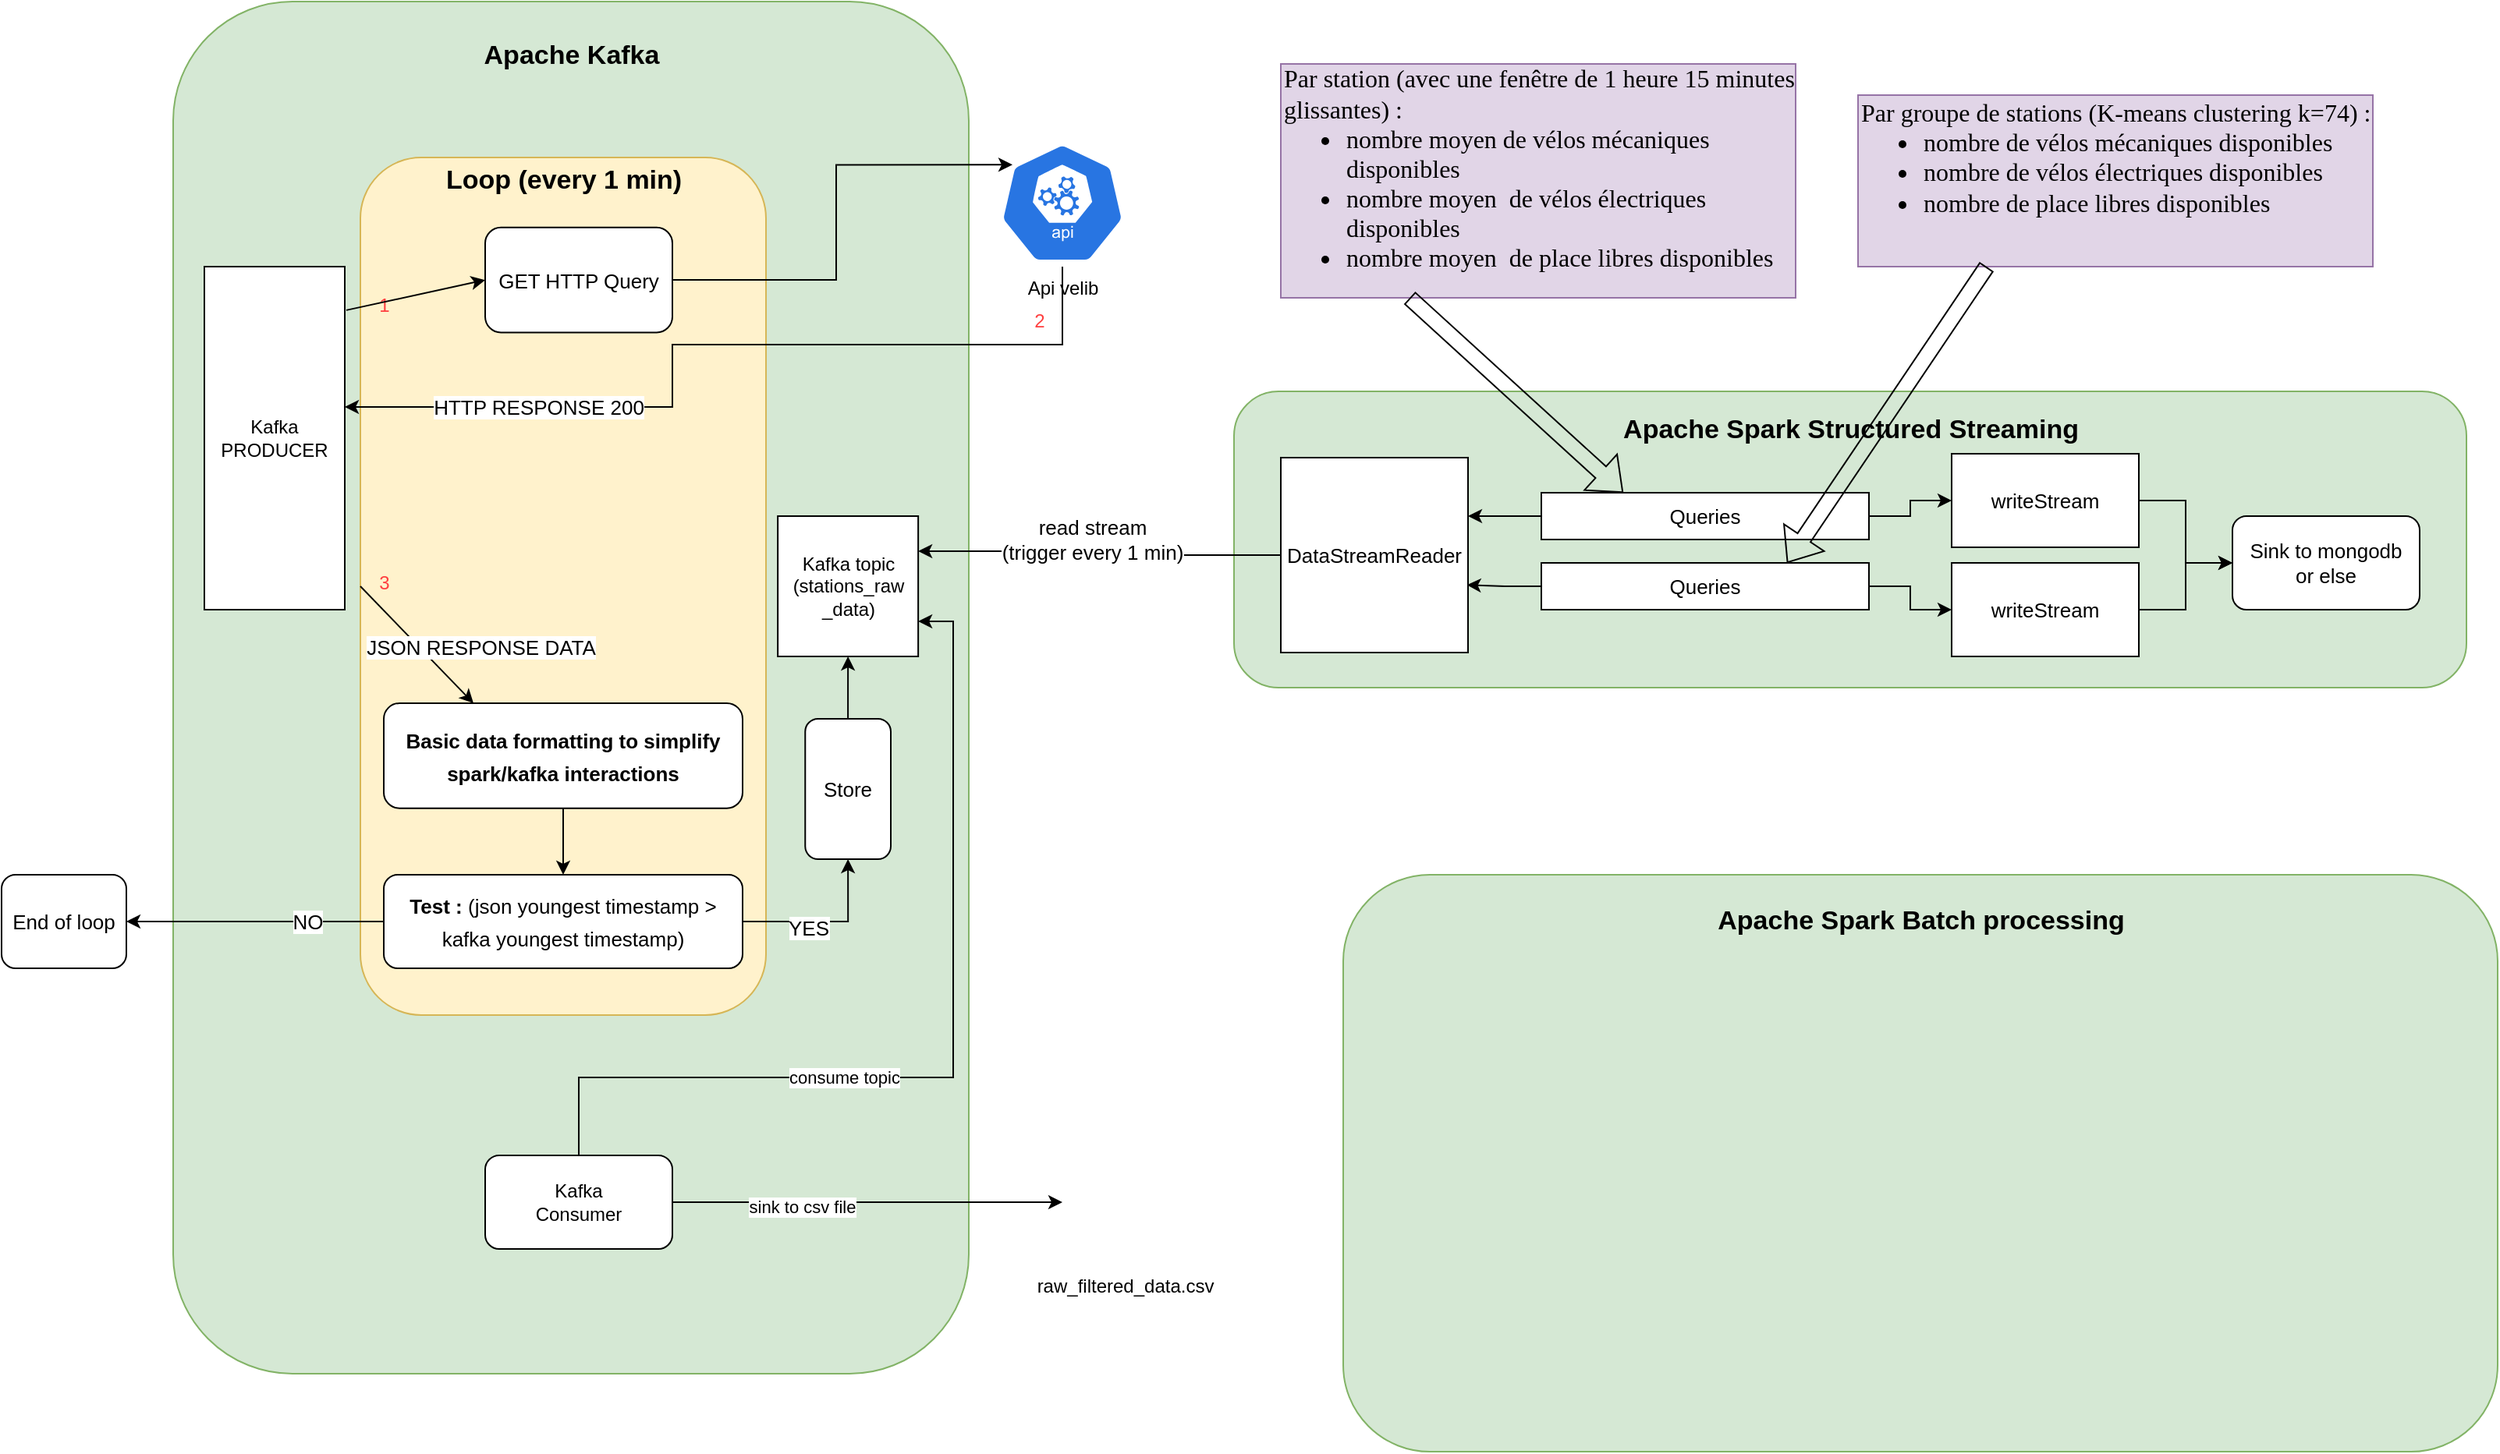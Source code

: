 <mxfile version="20.8.20" type="github">
  <diagram name="APP workflow" id="VbNA3riyBiIgsSvw0oge">
    <mxGraphModel dx="2537" dy="1160" grid="1" gridSize="10" guides="1" tooltips="1" connect="1" arrows="1" fold="1" page="1" pageScale="1" pageWidth="827" pageHeight="1169" math="0" shadow="0">
      <root>
        <mxCell id="0" />
        <mxCell id="1" parent="0" />
        <mxCell id="cMBQ_GZlDyUK9xvhGsAw-22" value="" style="rounded=1;whiteSpace=wrap;html=1;fontSize=13;fillColor=#d5e8d4;strokeColor=#82b366;" parent="1" vertex="1">
          <mxGeometry x="30" y="40" width="510" height="880" as="geometry" />
        </mxCell>
        <mxCell id="cMBQ_GZlDyUK9xvhGsAw-23" value="&lt;font style=&quot;font-size: 17px;&quot;&gt;&lt;b&gt;Apache Kafka&lt;/b&gt;&lt;/font&gt;" style="text;html=1;align=center;verticalAlign=middle;resizable=0;points=[];autosize=1;strokeColor=none;fillColor=none;fontSize=13;fontColor=#000000;" parent="1" vertex="1">
          <mxGeometry x="215.004" y="60" width="140" height="30" as="geometry" />
        </mxCell>
        <mxCell id="cMBQ_GZlDyUK9xvhGsAw-26" value="&lt;font style=&quot;font-size: 13px;&quot;&gt;Store&lt;/font&gt;" style="rounded=1;whiteSpace=wrap;html=1;fontSize=17;fontColor=#000000;" parent="1" vertex="1">
          <mxGeometry x="435.14" y="500" width="54.86" height="90" as="geometry" />
        </mxCell>
        <mxCell id="iR06TE0AQQWkr2aL_XJf-8" value="" style="rounded=1;whiteSpace=wrap;html=1;fillColor=#d5e8d4;strokeColor=#82b366;" parent="1" vertex="1">
          <mxGeometry x="710" y="290" width="790" height="190" as="geometry" />
        </mxCell>
        <mxCell id="0prQu3RbLBqm5UqYHzIN-27" value="" style="group" parent="1" vertex="1" connectable="0">
          <mxGeometry x="150" y="140" width="260" height="550" as="geometry" />
        </mxCell>
        <mxCell id="0prQu3RbLBqm5UqYHzIN-25" value="" style="rounded=1;whiteSpace=wrap;html=1;fillColor=#fff2cc;strokeColor=#d6b656;" parent="0prQu3RbLBqm5UqYHzIN-27" vertex="1">
          <mxGeometry width="260" height="550.0" as="geometry" />
        </mxCell>
        <mxCell id="0prQu3RbLBqm5UqYHzIN-26" value="&lt;font style=&quot;font-size: 17px;&quot;&gt;&lt;b&gt;Loop (every 1 min)&lt;/b&gt;&lt;/font&gt;" style="text;html=1;align=center;verticalAlign=middle;resizable=0;points=[];autosize=1;strokeColor=none;fillColor=none;fontColor=#000000;" parent="0prQu3RbLBqm5UqYHzIN-27" vertex="1">
          <mxGeometry x="45" width="170" height="30" as="geometry" />
        </mxCell>
        <mxCell id="0prQu3RbLBqm5UqYHzIN-11" value="&lt;font color=&quot;#ff4040&quot;&gt;1&lt;/font&gt;" style="text;html=1;align=center;verticalAlign=middle;resizable=0;points=[];autosize=1;strokeColor=none;fillColor=none;" parent="0prQu3RbLBqm5UqYHzIN-27" vertex="1">
          <mxGeometry y="80.208" width="30" height="30" as="geometry" />
        </mxCell>
        <mxCell id="0prQu3RbLBqm5UqYHzIN-23" value="&lt;font color=&quot;#ff4040&quot;&gt;3&lt;/font&gt;" style="text;html=1;align=center;verticalAlign=middle;resizable=0;points=[];autosize=1;strokeColor=none;fillColor=none;" parent="0prQu3RbLBqm5UqYHzIN-27" vertex="1">
          <mxGeometry y="257.812" width="30" height="30" as="geometry" />
        </mxCell>
        <mxCell id="cMBQ_GZlDyUK9xvhGsAw-33" value="GET HTTP Query" style="rounded=1;whiteSpace=wrap;html=1;fontSize=13;fontColor=#000000;" parent="0prQu3RbLBqm5UqYHzIN-27" vertex="1">
          <mxGeometry x="80" y="44.898" width="120" height="67.347" as="geometry" />
        </mxCell>
        <mxCell id="MBodElKrI5xLSDkzsgd0-10" style="edgeStyle=orthogonalEdgeStyle;rounded=0;orthogonalLoop=1;jettySize=auto;html=1;entryX=0.5;entryY=0;entryDx=0;entryDy=0;" edge="1" parent="0prQu3RbLBqm5UqYHzIN-27" source="bckGwGSHLGCkw5QhPLbe-1" target="0prQu3RbLBqm5UqYHzIN-30">
          <mxGeometry relative="1" as="geometry" />
        </mxCell>
        <mxCell id="bckGwGSHLGCkw5QhPLbe-1" value="&lt;span style=&quot;font-size: 13px;&quot;&gt;&lt;b&gt;Basic data formatting to simplify spark/kafka interactions&lt;/b&gt;&lt;/span&gt;" style="rounded=1;whiteSpace=wrap;html=1;fontSize=17;fontColor=#000000;" parent="0prQu3RbLBqm5UqYHzIN-27" vertex="1">
          <mxGeometry x="15" y="349.998" width="230" height="67.347" as="geometry" />
        </mxCell>
        <mxCell id="0prQu3RbLBqm5UqYHzIN-28" value="" style="endArrow=classic;html=1;rounded=0;fontSize=17;fontColor=#000000;exitX=0;exitY=0.5;exitDx=0;exitDy=0;entryX=0.25;entryY=0;entryDx=0;entryDy=0;" parent="0prQu3RbLBqm5UqYHzIN-27" source="0prQu3RbLBqm5UqYHzIN-25" target="bckGwGSHLGCkw5QhPLbe-1" edge="1">
          <mxGeometry width="50" height="50" relative="1" as="geometry">
            <mxPoint x="80" y="269.388" as="sourcePoint" />
            <mxPoint x="40" y="359.184" as="targetPoint" />
          </mxGeometry>
        </mxCell>
        <mxCell id="0prQu3RbLBqm5UqYHzIN-34" value="JSON RESPONSE DATA" style="edgeLabel;html=1;align=center;verticalAlign=middle;resizable=0;points=[];fontSize=13;fontColor=#000000;" parent="0prQu3RbLBqm5UqYHzIN-28" vertex="1" connectable="0">
          <mxGeometry x="0.242" y="1" relative="1" as="geometry">
            <mxPoint x="31" y="-7" as="offset" />
          </mxGeometry>
        </mxCell>
        <mxCell id="0prQu3RbLBqm5UqYHzIN-30" value="&lt;font style=&quot;font-size: 13px;&quot;&gt;&lt;b&gt;Test : &lt;/b&gt;(json youngest timestamp &amp;gt; kafka youngest timestamp)&lt;/font&gt;" style="rounded=1;whiteSpace=wrap;html=1;fontSize=17;fontColor=#000000;" parent="0prQu3RbLBqm5UqYHzIN-27" vertex="1">
          <mxGeometry x="15" y="460" width="230" height="60" as="geometry" />
        </mxCell>
        <mxCell id="0prQu3RbLBqm5UqYHzIN-4" value="" style="endArrow=classic;html=1;rounded=0;entryX=0;entryY=0.5;entryDx=0;entryDy=0;exitX=1.011;exitY=0.127;exitDx=0;exitDy=0;exitPerimeter=0;" parent="1" source="0prQu3RbLBqm5UqYHzIN-18" target="cMBQ_GZlDyUK9xvhGsAw-33" edge="1">
          <mxGeometry width="50" height="50" relative="1" as="geometry">
            <mxPoint x="180" y="200" as="sourcePoint" />
            <mxPoint x="290" y="284" as="targetPoint" />
          </mxGeometry>
        </mxCell>
        <mxCell id="0prQu3RbLBqm5UqYHzIN-5" value="HTTP GET" style="edgeLabel;html=1;align=center;verticalAlign=middle;resizable=0;points=[];" parent="0prQu3RbLBqm5UqYHzIN-4" vertex="1" connectable="0">
          <mxGeometry x="0.006" y="-4" relative="1" as="geometry">
            <mxPoint x="-97" y="15" as="offset" />
          </mxGeometry>
        </mxCell>
        <mxCell id="0prQu3RbLBqm5UqYHzIN-6" value="Kafka topic (stations_raw&lt;br&gt;_data)" style="whiteSpace=wrap;html=1;" parent="1" vertex="1">
          <mxGeometry x="417.57" y="370" width="90" height="90" as="geometry" />
        </mxCell>
        <mxCell id="0prQu3RbLBqm5UqYHzIN-18" value="Kafka PRODUCER" style="whiteSpace=wrap;html=1;fontColor=#000000;" parent="1" vertex="1">
          <mxGeometry x="50" y="210" width="90" height="220" as="geometry" />
        </mxCell>
        <mxCell id="0prQu3RbLBqm5UqYHzIN-31" style="edgeStyle=orthogonalEdgeStyle;rounded=0;orthogonalLoop=1;jettySize=auto;html=1;entryX=0.5;entryY=1;entryDx=0;entryDy=0;fontSize=13;fontColor=#000000;" parent="1" source="0prQu3RbLBqm5UqYHzIN-30" target="cMBQ_GZlDyUK9xvhGsAw-26" edge="1">
          <mxGeometry relative="1" as="geometry" />
        </mxCell>
        <mxCell id="0prQu3RbLBqm5UqYHzIN-32" value="YES" style="edgeLabel;html=1;align=center;verticalAlign=middle;resizable=0;points=[];fontSize=13;fontColor=#000000;" parent="0prQu3RbLBqm5UqYHzIN-31" vertex="1" connectable="0">
          <mxGeometry x="-0.414" relative="1" as="geometry">
            <mxPoint x="10" y="4" as="offset" />
          </mxGeometry>
        </mxCell>
        <mxCell id="0prQu3RbLBqm5UqYHzIN-41" style="edgeStyle=orthogonalEdgeStyle;rounded=0;orthogonalLoop=1;jettySize=auto;html=1;entryX=1;entryY=0.5;entryDx=0;entryDy=0;fontSize=13;fontColor=#000000;" parent="1" source="0prQu3RbLBqm5UqYHzIN-30" target="0prQu3RbLBqm5UqYHzIN-37" edge="1">
          <mxGeometry relative="1" as="geometry" />
        </mxCell>
        <mxCell id="0prQu3RbLBqm5UqYHzIN-42" value="NO" style="edgeLabel;html=1;align=center;verticalAlign=middle;resizable=0;points=[];fontSize=13;fontColor=#000000;" parent="0prQu3RbLBqm5UqYHzIN-41" vertex="1" connectable="0">
          <mxGeometry x="-0.4" relative="1" as="geometry">
            <mxPoint as="offset" />
          </mxGeometry>
        </mxCell>
        <mxCell id="0prQu3RbLBqm5UqYHzIN-37" value="End of loop" style="rounded=1;whiteSpace=wrap;html=1;fontSize=13;fontColor=#000000;" parent="1" vertex="1">
          <mxGeometry x="-80" y="600" width="80" height="60" as="geometry" />
        </mxCell>
        <mxCell id="cMBQ_GZlDyUK9xvhGsAw-3" style="edgeStyle=orthogonalEdgeStyle;rounded=0;orthogonalLoop=1;jettySize=auto;html=1;fontSize=13;fontColor=#000000;entryX=1;entryY=0.25;entryDx=0;entryDy=0;" parent="1" source="cMBQ_GZlDyUK9xvhGsAw-1" target="0prQu3RbLBqm5UqYHzIN-6" edge="1">
          <mxGeometry relative="1" as="geometry">
            <mxPoint x="490" y="415" as="targetPoint" />
          </mxGeometry>
        </mxCell>
        <mxCell id="cMBQ_GZlDyUK9xvhGsAw-4" value="read stream&lt;br&gt;(trigger every 1 min)" style="edgeLabel;html=1;align=center;verticalAlign=middle;resizable=0;points=[];fontSize=13;fontColor=#000000;" parent="cMBQ_GZlDyUK9xvhGsAw-3" vertex="1" connectable="0">
          <mxGeometry x="0.257" relative="1" as="geometry">
            <mxPoint x="24" y="-8" as="offset" />
          </mxGeometry>
        </mxCell>
        <mxCell id="cMBQ_GZlDyUK9xvhGsAw-1" value="DataStreamReader" style="rounded=0;whiteSpace=wrap;html=1;fontSize=13;fontColor=#000000;" parent="1" vertex="1">
          <mxGeometry x="740" y="332.5" width="120" height="125" as="geometry" />
        </mxCell>
        <mxCell id="cMBQ_GZlDyUK9xvhGsAw-6" style="edgeStyle=orthogonalEdgeStyle;rounded=0;orthogonalLoop=1;jettySize=auto;html=1;fontSize=13;fontColor=#000000;" parent="1" source="cMBQ_GZlDyUK9xvhGsAw-5" edge="1">
          <mxGeometry relative="1" as="geometry">
            <mxPoint x="860" y="370" as="targetPoint" />
            <Array as="points">
              <mxPoint x="860" y="370" />
            </Array>
          </mxGeometry>
        </mxCell>
        <mxCell id="cMBQ_GZlDyUK9xvhGsAw-8" style="edgeStyle=orthogonalEdgeStyle;rounded=0;orthogonalLoop=1;jettySize=auto;html=1;fontSize=13;fontColor=#000000;" parent="1" source="cMBQ_GZlDyUK9xvhGsAw-5" target="cMBQ_GZlDyUK9xvhGsAw-7" edge="1">
          <mxGeometry relative="1" as="geometry" />
        </mxCell>
        <mxCell id="cMBQ_GZlDyUK9xvhGsAw-5" value="Queries" style="rounded=0;whiteSpace=wrap;html=1;fontSize=13;fontColor=#000000;" parent="1" vertex="1">
          <mxGeometry x="907" y="355" width="210" height="30" as="geometry" />
        </mxCell>
        <mxCell id="cMBQ_GZlDyUK9xvhGsAw-38" style="edgeStyle=orthogonalEdgeStyle;rounded=0;orthogonalLoop=1;jettySize=auto;html=1;entryX=0;entryY=0.5;entryDx=0;entryDy=0;fontSize=13;fontColor=#000000;" parent="1" source="cMBQ_GZlDyUK9xvhGsAw-7" target="cMBQ_GZlDyUK9xvhGsAw-37" edge="1">
          <mxGeometry relative="1" as="geometry" />
        </mxCell>
        <mxCell id="cMBQ_GZlDyUK9xvhGsAw-7" value="writeStream" style="rounded=0;whiteSpace=wrap;html=1;fontSize=13;fontColor=#000000;" parent="1" vertex="1">
          <mxGeometry x="1170" y="330" width="120" height="60" as="geometry" />
        </mxCell>
        <mxCell id="cMBQ_GZlDyUK9xvhGsAw-35" style="edgeStyle=orthogonalEdgeStyle;rounded=0;orthogonalLoop=1;jettySize=auto;html=1;fontSize=13;fontColor=#000000;" parent="1" source="0prQu3RbLBqm5UqYHzIN-1" edge="1">
          <mxGeometry relative="1" as="geometry">
            <mxPoint x="140" y="300" as="targetPoint" />
            <Array as="points">
              <mxPoint x="600" y="260" />
              <mxPoint x="350" y="260" />
              <mxPoint x="350" y="300" />
              <mxPoint x="140" y="300" />
            </Array>
          </mxGeometry>
        </mxCell>
        <mxCell id="cMBQ_GZlDyUK9xvhGsAw-36" value="HTTP RESPONSE 200" style="edgeLabel;html=1;align=center;verticalAlign=middle;resizable=0;points=[];fontSize=13;fontColor=#000000;" parent="cMBQ_GZlDyUK9xvhGsAw-35" vertex="1" connectable="0">
          <mxGeometry x="0.549" relative="1" as="geometry">
            <mxPoint as="offset" />
          </mxGeometry>
        </mxCell>
        <mxCell id="0prQu3RbLBqm5UqYHzIN-1" value="Api velib&lt;br&gt;" style="sketch=0;html=1;dashed=0;whitespace=wrap;fillColor=#2875E2;strokeColor=#ffffff;points=[[0.005,0.63,0],[0.1,0.2,0],[0.9,0.2,0],[0.5,0,0],[0.995,0.63,0],[0.72,0.99,0],[0.5,1,0],[0.28,0.99,0]];verticalLabelPosition=bottom;align=center;verticalAlign=top;shape=mxgraph.kubernetes.icon;prIcon=api" parent="1" vertex="1">
          <mxGeometry x="560" y="128.337" width="80" height="81.667" as="geometry" />
        </mxCell>
        <mxCell id="0prQu3RbLBqm5UqYHzIN-22" value="&lt;font color=&quot;#ff4040&quot;&gt;2&lt;/font&gt;" style="text;html=1;align=center;verticalAlign=middle;resizable=0;points=[];autosize=1;strokeColor=none;fillColor=none;" parent="1" vertex="1">
          <mxGeometry x="570" y="229.998" width="30" height="30" as="geometry" />
        </mxCell>
        <mxCell id="cMBQ_GZlDyUK9xvhGsAw-28" style="edgeStyle=orthogonalEdgeStyle;rounded=0;orthogonalLoop=1;jettySize=auto;html=1;entryX=0.5;entryY=1;entryDx=0;entryDy=0;fontSize=13;fontColor=#000000;" parent="1" source="cMBQ_GZlDyUK9xvhGsAw-26" target="0prQu3RbLBqm5UqYHzIN-6" edge="1">
          <mxGeometry relative="1" as="geometry" />
        </mxCell>
        <mxCell id="cMBQ_GZlDyUK9xvhGsAw-34" style="edgeStyle=orthogonalEdgeStyle;rounded=0;orthogonalLoop=1;jettySize=auto;html=1;entryX=0.1;entryY=0.2;entryDx=0;entryDy=0;entryPerimeter=0;fontSize=13;fontColor=#000000;" parent="1" source="cMBQ_GZlDyUK9xvhGsAw-33" target="0prQu3RbLBqm5UqYHzIN-1" edge="1">
          <mxGeometry relative="1" as="geometry" />
        </mxCell>
        <mxCell id="cMBQ_GZlDyUK9xvhGsAw-37" value="Sink to mongodb&lt;br&gt;or else" style="rounded=1;whiteSpace=wrap;html=1;fontSize=13;fontColor=#000000;" parent="1" vertex="1">
          <mxGeometry x="1350" y="370" width="120" height="60" as="geometry" />
        </mxCell>
        <mxCell id="iR06TE0AQQWkr2aL_XJf-2" style="edgeStyle=orthogonalEdgeStyle;rounded=0;orthogonalLoop=1;jettySize=auto;html=1;exitX=0.5;exitY=1;exitDx=0;exitDy=0;" parent="1" source="cMBQ_GZlDyUK9xvhGsAw-5" target="cMBQ_GZlDyUK9xvhGsAw-5" edge="1">
          <mxGeometry relative="1" as="geometry" />
        </mxCell>
        <mxCell id="iR06TE0AQQWkr2aL_XJf-9" value="&lt;font style=&quot;font-size: 17px;&quot;&gt;&lt;b&gt;Apache Spark Structured Streaming&lt;br&gt;&lt;/b&gt;&lt;/font&gt;" style="text;html=1;align=center;verticalAlign=middle;resizable=0;points=[];autosize=1;strokeColor=none;fillColor=none;fontSize=13;fontColor=#000000;" parent="1" vertex="1">
          <mxGeometry x="945.004" y="299.998" width="320" height="30" as="geometry" />
        </mxCell>
        <mxCell id="Hl__vpRqCcVAWCJT6-64-1" value="&lt;div style=&quot;&quot;&gt;&lt;font face=&quot;Montserrat&quot;&gt;&lt;span style=&quot;font-size: 16px;&quot;&gt;Par station (avec une fenêtre de 1 heure 15 minutes glissantes) :&lt;/span&gt;&lt;/font&gt;&lt;/div&gt;&lt;ul style=&quot;box-sizing: border-box; margin-top: 0px; margin-bottom: 1rem; font-family: Montserrat; font-size: 16px;&quot;&gt;&lt;li style=&quot;box-sizing: border-box;&quot;&gt;nombre moyen de vélos mécaniques disponibles&lt;/li&gt;&lt;li style=&quot;box-sizing: border-box;&quot;&gt;nombre moyen&amp;nbsp;&amp;nbsp;de vélos électriques disponibles&lt;/li&gt;&lt;li style=&quot;box-sizing: border-box;&quot;&gt;nombre moyen&amp;nbsp;&amp;nbsp;de place libres disponibles&lt;/li&gt;&lt;/ul&gt;" style="text;html=1;strokeColor=#9673a6;fillColor=#e1d5e7;align=left;verticalAlign=middle;whiteSpace=wrap;rounded=0;" parent="1" vertex="1">
          <mxGeometry x="740" y="80" width="330" height="150" as="geometry" />
        </mxCell>
        <mxCell id="Hl__vpRqCcVAWCJT6-64-3" value="" style="endArrow=classic;html=1;rounded=0;fontColor=#000000;exitX=0.25;exitY=1;exitDx=0;exitDy=0;entryX=0.25;entryY=0;entryDx=0;entryDy=0;shape=flexArrow;" parent="1" source="Hl__vpRqCcVAWCJT6-64-1" target="cMBQ_GZlDyUK9xvhGsAw-5" edge="1">
          <mxGeometry width="50" height="50" relative="1" as="geometry">
            <mxPoint x="810" y="200" as="sourcePoint" />
            <mxPoint x="860" y="150" as="targetPoint" />
          </mxGeometry>
        </mxCell>
        <mxCell id="Hl__vpRqCcVAWCJT6-64-7" style="edgeStyle=orthogonalEdgeStyle;rounded=0;orthogonalLoop=1;jettySize=auto;html=1;fontColor=#000000;entryX=0.994;entryY=0.653;entryDx=0;entryDy=0;entryPerimeter=0;" parent="1" source="Hl__vpRqCcVAWCJT6-64-6" target="cMBQ_GZlDyUK9xvhGsAw-1" edge="1">
          <mxGeometry relative="1" as="geometry" />
        </mxCell>
        <mxCell id="Hl__vpRqCcVAWCJT6-64-9" style="edgeStyle=orthogonalEdgeStyle;rounded=0;orthogonalLoop=1;jettySize=auto;html=1;entryX=0;entryY=0.5;entryDx=0;entryDy=0;fontColor=#000000;" parent="1" source="Hl__vpRqCcVAWCJT6-64-6" target="Hl__vpRqCcVAWCJT6-64-8" edge="1">
          <mxGeometry relative="1" as="geometry" />
        </mxCell>
        <mxCell id="Hl__vpRqCcVAWCJT6-64-6" value="Queries" style="rounded=0;whiteSpace=wrap;html=1;fontSize=13;fontColor=#000000;" parent="1" vertex="1">
          <mxGeometry x="907" y="400" width="210" height="30" as="geometry" />
        </mxCell>
        <mxCell id="Hl__vpRqCcVAWCJT6-64-13" style="edgeStyle=orthogonalEdgeStyle;rounded=0;orthogonalLoop=1;jettySize=auto;html=1;exitX=1;exitY=0.5;exitDx=0;exitDy=0;entryX=0;entryY=0.5;entryDx=0;entryDy=0;fontColor=#000000;" parent="1" source="Hl__vpRqCcVAWCJT6-64-8" target="cMBQ_GZlDyUK9xvhGsAw-37" edge="1">
          <mxGeometry relative="1" as="geometry" />
        </mxCell>
        <mxCell id="Hl__vpRqCcVAWCJT6-64-8" value="writeStream" style="rounded=0;whiteSpace=wrap;html=1;fontSize=13;fontColor=#000000;" parent="1" vertex="1">
          <mxGeometry x="1170" y="400" width="120" height="60" as="geometry" />
        </mxCell>
        <mxCell id="Hl__vpRqCcVAWCJT6-64-10" value="&lt;div style=&quot;&quot;&gt;&lt;font face=&quot;Montserrat&quot;&gt;&lt;span style=&quot;font-size: 16px;&quot;&gt;Par groupe de stations (K-means clustering k=74) :&lt;/span&gt;&lt;/font&gt;&lt;/div&gt;&lt;ul style=&quot;box-sizing: border-box; margin-top: 0px; margin-bottom: 1rem; font-family: Montserrat; font-size: 16px;&quot;&gt;&lt;li style=&quot;box-sizing: border-box;&quot;&gt;nombre de vélos mécaniques disponibles&lt;/li&gt;&lt;li style=&quot;box-sizing: border-box;&quot;&gt;nombre de vélos électriques disponibles&lt;/li&gt;&lt;li style=&quot;box-sizing: border-box;&quot;&gt;nombre de place libres disponibles&lt;/li&gt;&lt;/ul&gt;&lt;div style=&quot;&quot;&gt;&lt;br&gt;&lt;/div&gt;" style="text;html=1;strokeColor=#9673a6;fillColor=#e1d5e7;align=left;verticalAlign=middle;whiteSpace=wrap;rounded=0;" parent="1" vertex="1">
          <mxGeometry x="1110" y="100" width="330" height="110" as="geometry" />
        </mxCell>
        <mxCell id="Hl__vpRqCcVAWCJT6-64-12" value="" style="shape=flexArrow;endArrow=classic;html=1;rounded=0;fontColor=#000000;exitX=0.25;exitY=1;exitDx=0;exitDy=0;entryX=0.75;entryY=0;entryDx=0;entryDy=0;" parent="1" source="Hl__vpRqCcVAWCJT6-64-10" target="Hl__vpRqCcVAWCJT6-64-6" edge="1">
          <mxGeometry width="50" height="50" relative="1" as="geometry">
            <mxPoint x="840" y="480" as="sourcePoint" />
            <mxPoint x="890" y="430" as="targetPoint" />
          </mxGeometry>
        </mxCell>
        <mxCell id="MBodElKrI5xLSDkzsgd0-2" value="raw_filtered_data.csv&lt;br&gt;" style="shape=image;html=1;verticalAlign=top;verticalLabelPosition=bottom;labelBackgroundColor=#ffffff;imageAspect=0;aspect=fixed;image=https://cdn1.iconfinder.com/data/icons/bootstrap-vol-3/16/filetype-csv-128.png" vertex="1" parent="1">
          <mxGeometry x="600" y="770" width="80" height="80" as="geometry" />
        </mxCell>
        <mxCell id="MBodElKrI5xLSDkzsgd0-4" value="consume topic" style="edgeStyle=orthogonalEdgeStyle;rounded=0;orthogonalLoop=1;jettySize=auto;html=1;entryX=1;entryY=0.75;entryDx=0;entryDy=0;exitX=0.5;exitY=0;exitDx=0;exitDy=0;" edge="1" parent="1" source="MBodElKrI5xLSDkzsgd0-3" target="0prQu3RbLBqm5UqYHzIN-6">
          <mxGeometry x="-0.273" relative="1" as="geometry">
            <Array as="points">
              <mxPoint x="290" y="730" />
              <mxPoint x="530" y="730" />
              <mxPoint x="530" y="438" />
            </Array>
            <mxPoint as="offset" />
          </mxGeometry>
        </mxCell>
        <mxCell id="MBodElKrI5xLSDkzsgd0-5" style="edgeStyle=orthogonalEdgeStyle;rounded=0;orthogonalLoop=1;jettySize=auto;html=1;entryX=0;entryY=0.5;entryDx=0;entryDy=0;" edge="1" parent="1" source="MBodElKrI5xLSDkzsgd0-3" target="MBodElKrI5xLSDkzsgd0-2">
          <mxGeometry relative="1" as="geometry">
            <mxPoint x="560" y="820" as="targetPoint" />
          </mxGeometry>
        </mxCell>
        <mxCell id="MBodElKrI5xLSDkzsgd0-9" value="sink to csv file" style="edgeLabel;html=1;align=center;verticalAlign=middle;resizable=0;points=[];" vertex="1" connectable="0" parent="MBodElKrI5xLSDkzsgd0-5">
          <mxGeometry x="-0.336" y="-3" relative="1" as="geometry">
            <mxPoint as="offset" />
          </mxGeometry>
        </mxCell>
        <mxCell id="MBodElKrI5xLSDkzsgd0-3" value="Kafka &lt;br&gt;Consumer" style="rounded=1;whiteSpace=wrap;html=1;" vertex="1" parent="1">
          <mxGeometry x="230" y="780" width="120" height="60" as="geometry" />
        </mxCell>
        <mxCell id="MBodElKrI5xLSDkzsgd0-8" value="" style="group" vertex="1" connectable="0" parent="1">
          <mxGeometry x="780" y="600" width="740" height="370" as="geometry" />
        </mxCell>
        <mxCell id="MBodElKrI5xLSDkzsgd0-6" value="" style="rounded=1;whiteSpace=wrap;html=1;fontSize=13;fillColor=#d5e8d4;strokeColor=#82b366;" vertex="1" parent="MBodElKrI5xLSDkzsgd0-8">
          <mxGeometry width="740" height="370" as="geometry" />
        </mxCell>
        <mxCell id="MBodElKrI5xLSDkzsgd0-7" value="&lt;font style=&quot;font-size: 17px;&quot;&gt;&lt;b&gt;Apache Spark Batch processing&lt;br&gt;&lt;/b&gt;&lt;/font&gt;" style="text;html=1;align=center;verticalAlign=middle;resizable=0;points=[];autosize=1;strokeColor=none;fillColor=none;fontSize=13;fontColor=#000000;" vertex="1" parent="MBodElKrI5xLSDkzsgd0-8">
          <mxGeometry x="230.004" y="14.998" width="280" height="30" as="geometry" />
        </mxCell>
      </root>
    </mxGraphModel>
  </diagram>
</mxfile>
